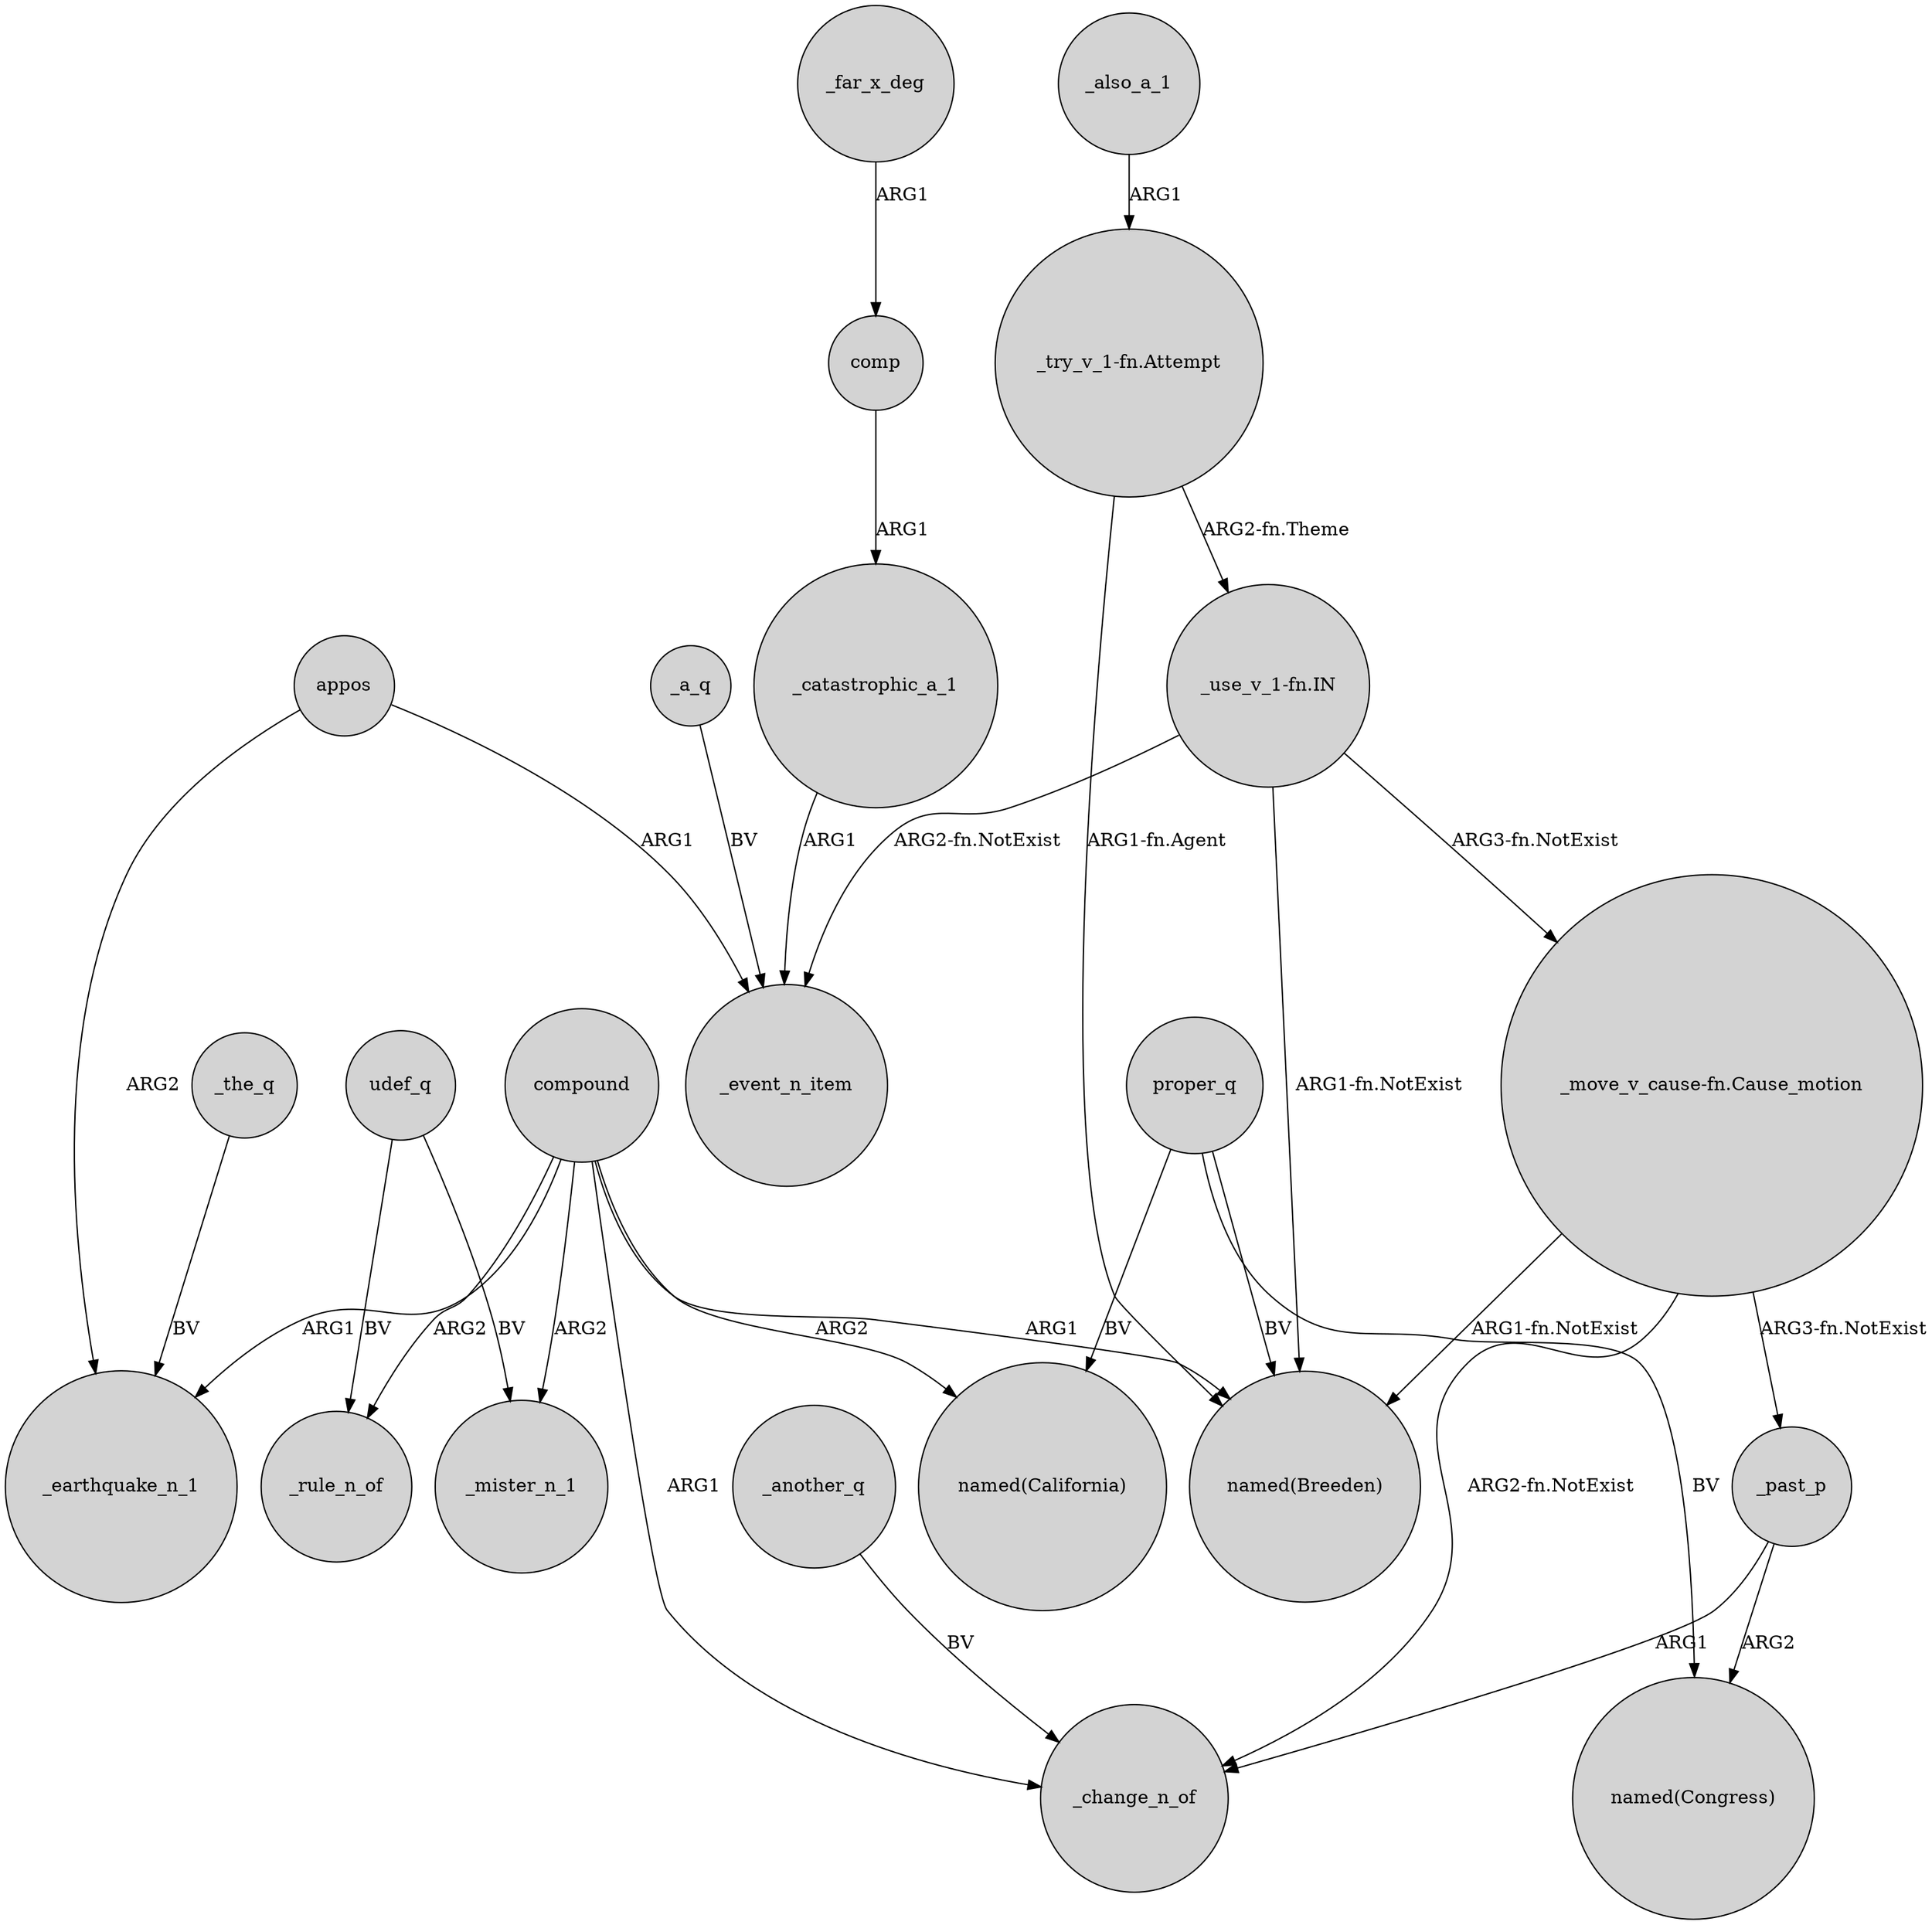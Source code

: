 digraph {
	node [shape=circle style=filled]
	_the_q -> _earthquake_n_1 [label=BV]
	udef_q -> _rule_n_of [label=BV]
	_catastrophic_a_1 -> _event_n_item [label=ARG1]
	"_move_v_cause-fn.Cause_motion" -> _change_n_of [label="ARG2-fn.NotExist"]
	compound -> _mister_n_1 [label=ARG2]
	_past_p -> _change_n_of [label=ARG1]
	udef_q -> _mister_n_1 [label=BV]
	proper_q -> "named(California)" [label=BV]
	appos -> _event_n_item [label=ARG1]
	_a_q -> _event_n_item [label=BV]
	proper_q -> "named(Congress)" [label=BV]
	"_try_v_1-fn.Attempt" -> "_use_v_1-fn.IN" [label="ARG2-fn.Theme"]
	comp -> _catastrophic_a_1 [label=ARG1]
	"_use_v_1-fn.IN" -> "_move_v_cause-fn.Cause_motion" [label="ARG3-fn.NotExist"]
	"_move_v_cause-fn.Cause_motion" -> "named(Breeden)" [label="ARG1-fn.NotExist"]
	_also_a_1 -> "_try_v_1-fn.Attempt" [label=ARG1]
	compound -> _change_n_of [label=ARG1]
	"_move_v_cause-fn.Cause_motion" -> _past_p [label="ARG3-fn.NotExist"]
	compound -> "named(California)" [label=ARG2]
	_far_x_deg -> comp [label=ARG1]
	proper_q -> "named(Breeden)" [label=BV]
	appos -> _earthquake_n_1 [label=ARG2]
	compound -> _rule_n_of [label=ARG2]
	compound -> _earthquake_n_1 [label=ARG1]
	compound -> "named(Breeden)" [label=ARG1]
	"_use_v_1-fn.IN" -> "named(Breeden)" [label="ARG1-fn.NotExist"]
	_another_q -> _change_n_of [label=BV]
	"_use_v_1-fn.IN" -> _event_n_item [label="ARG2-fn.NotExist"]
	"_try_v_1-fn.Attempt" -> "named(Breeden)" [label="ARG1-fn.Agent"]
	_past_p -> "named(Congress)" [label=ARG2]
}
